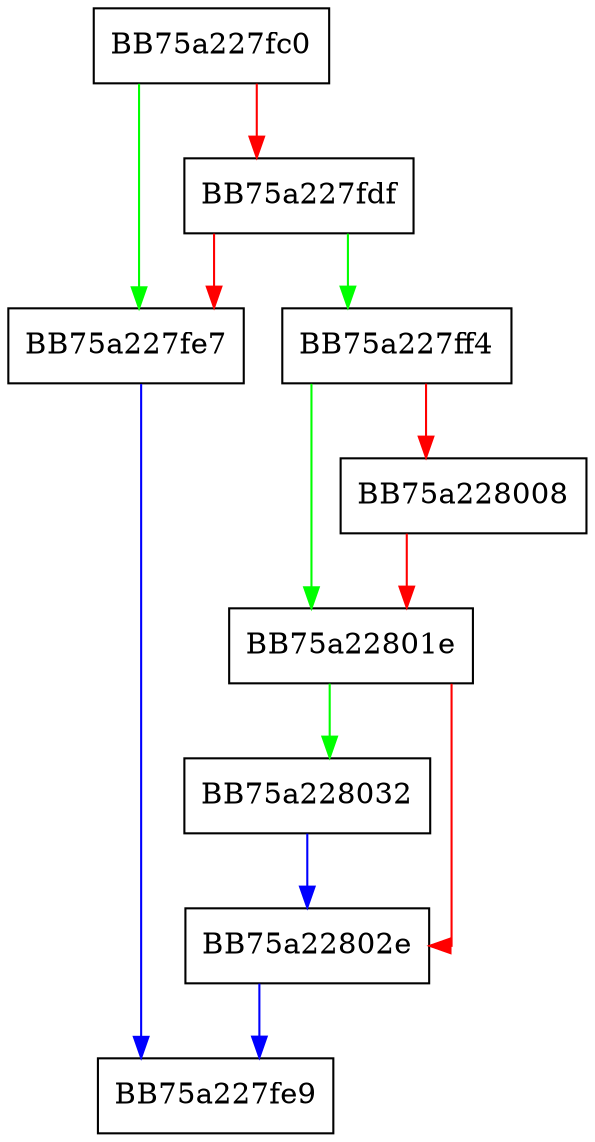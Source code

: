 digraph retarget_scan {
  node [shape="box"];
  graph [splines=ortho];
  BB75a227fc0 -> BB75a227fe7 [color="green"];
  BB75a227fc0 -> BB75a227fdf [color="red"];
  BB75a227fdf -> BB75a227ff4 [color="green"];
  BB75a227fdf -> BB75a227fe7 [color="red"];
  BB75a227fe7 -> BB75a227fe9 [color="blue"];
  BB75a227ff4 -> BB75a22801e [color="green"];
  BB75a227ff4 -> BB75a228008 [color="red"];
  BB75a228008 -> BB75a22801e [color="red"];
  BB75a22801e -> BB75a228032 [color="green"];
  BB75a22801e -> BB75a22802e [color="red"];
  BB75a22802e -> BB75a227fe9 [color="blue"];
  BB75a228032 -> BB75a22802e [color="blue"];
}